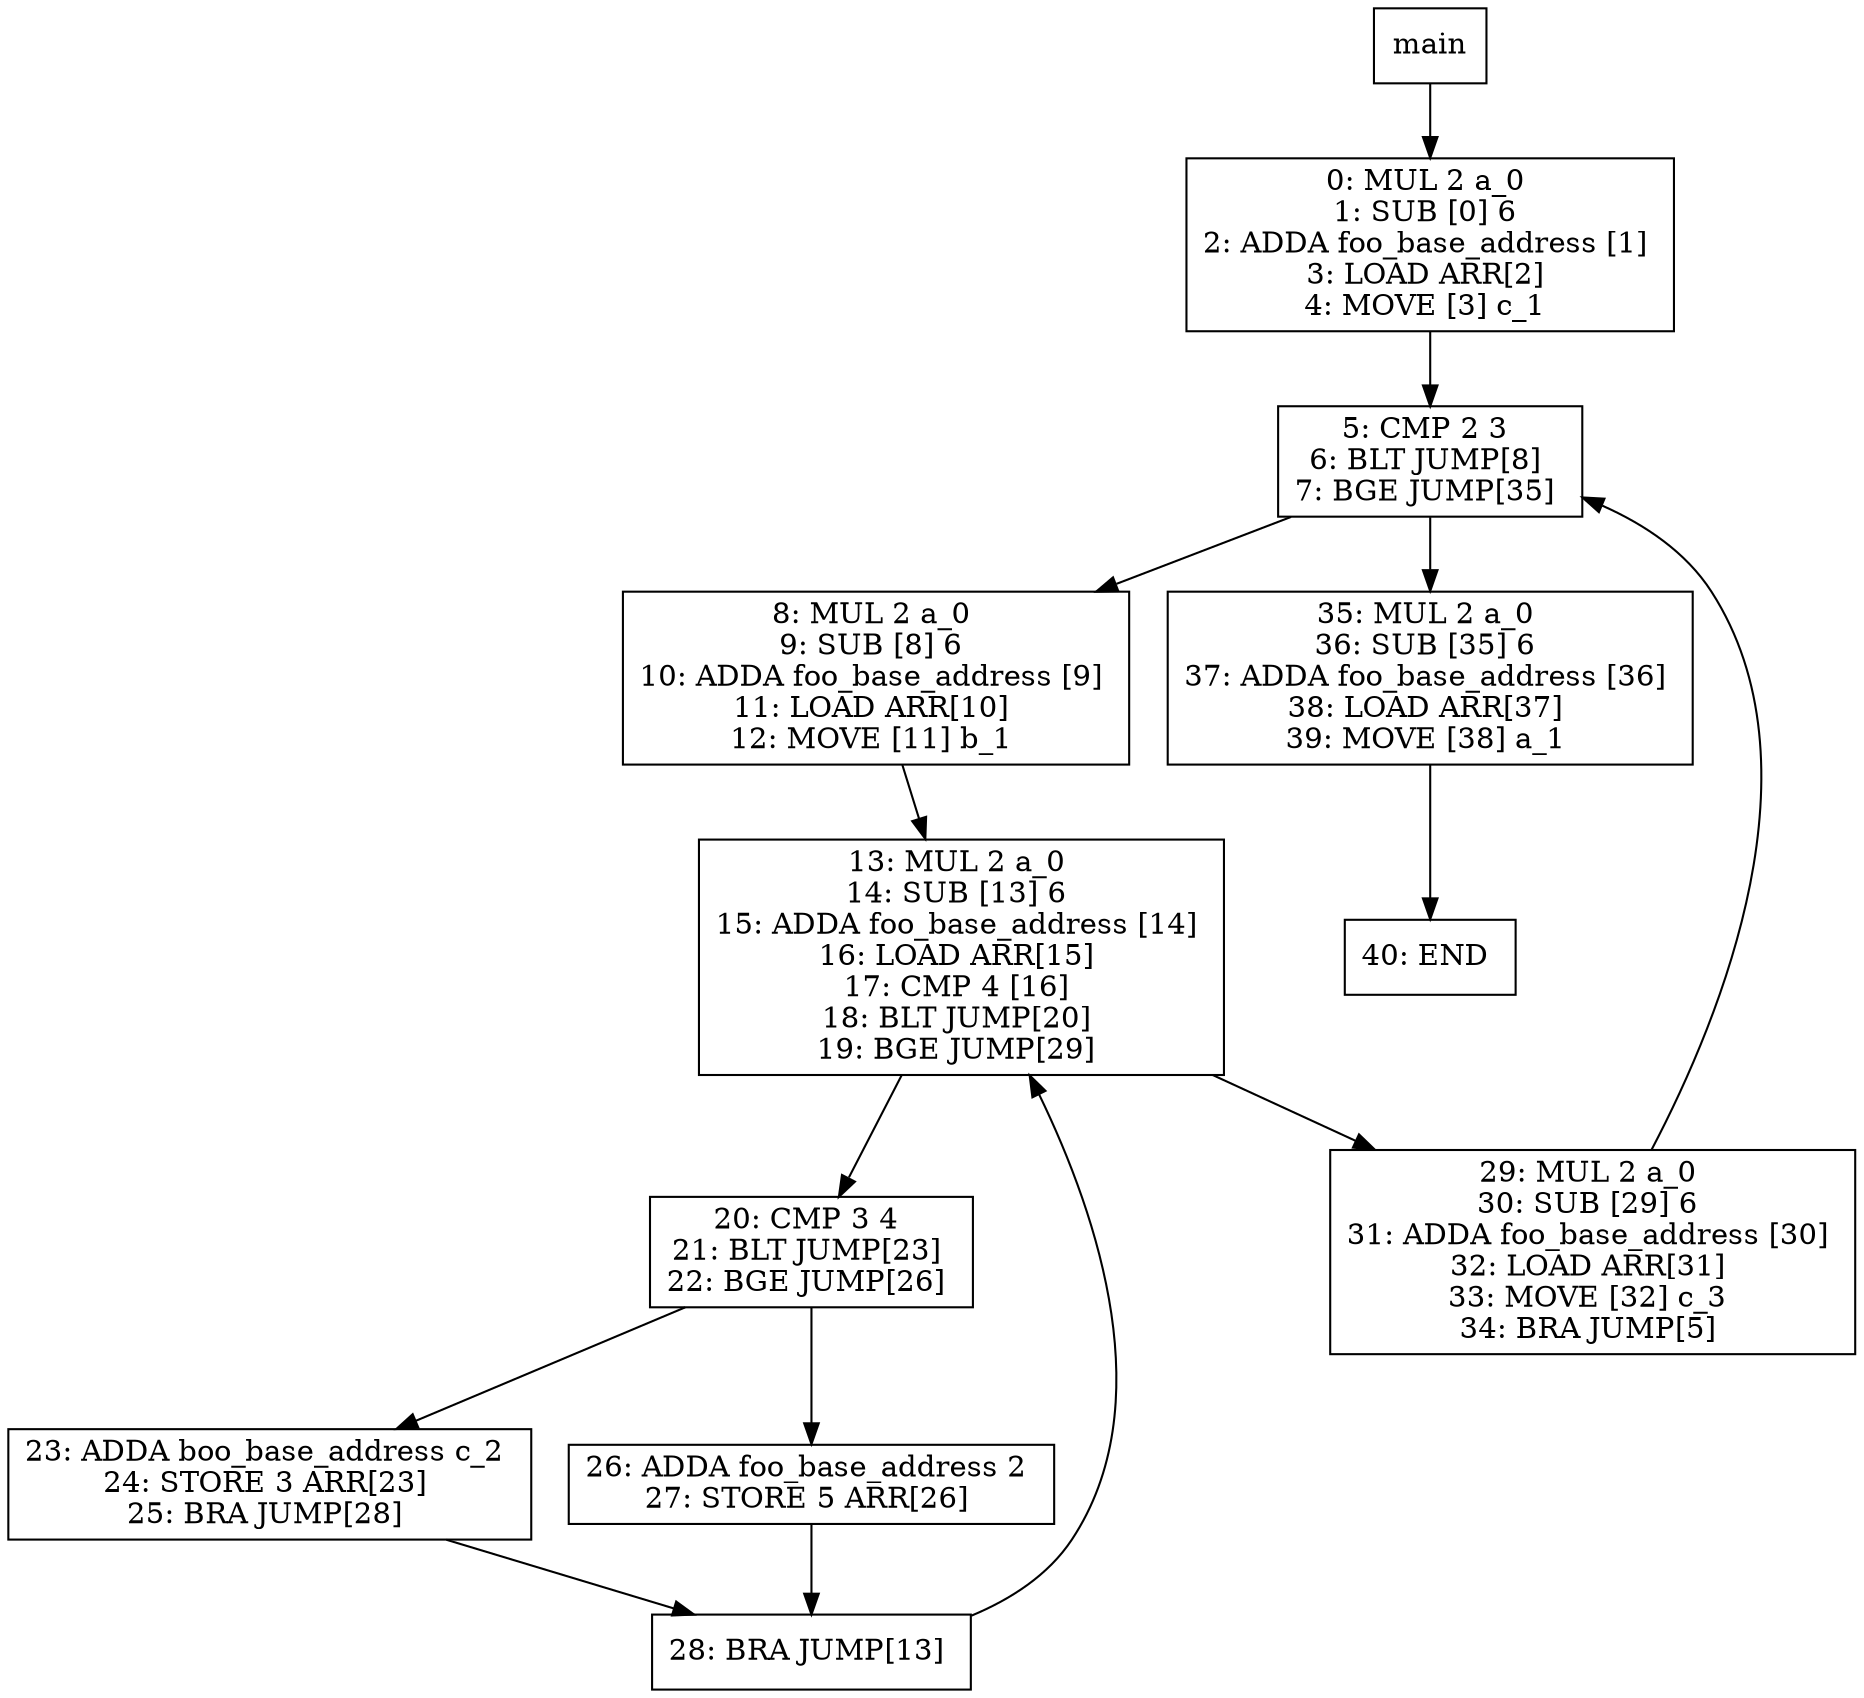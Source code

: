 digraph test027 {
node [shape=box]
1[label="main"]
1 -> 4
4[label="0: MUL 2 a_0 
1: SUB [0] 6 
2: ADDA foo_base_address [1] 
3: LOAD ARR[2] 
4: MOVE [3] c_1 
"]
4 -> 5
5[label="5: CMP 2 3 
6: BLT JUMP[8] 
7: BGE JUMP[35] 
"]
5 -> 7
7[label="8: MUL 2 a_0 
9: SUB [8] 6 
10: ADDA foo_base_address [9] 
11: LOAD ARR[10] 
12: MOVE [11] b_1 
"]
7 -> 8
8[label="13: MUL 2 a_0 
14: SUB [13] 6 
15: ADDA foo_base_address [14] 
16: LOAD ARR[15] 
17: CMP 4 [16] 
18: BLT JUMP[20] 
19: BGE JUMP[29] 
"]
8 -> 10
10[label="20: CMP 3 4 
21: BLT JUMP[23] 
22: BGE JUMP[26] 
"]
10 -> 12
12[label="23: ADDA boo_base_address c_2 
24: STORE 3 ARR[23] 
25: BRA JUMP[28] 
"]
12 -> 11
11[label="28: BRA JUMP[13] 
"]
11 -> 8
10 -> 13
13[label="26: ADDA foo_base_address 2 
27: STORE 5 ARR[26] 
"]
13 -> 11
8 -> 9
9[label="29: MUL 2 a_0 
30: SUB [29] 6 
31: ADDA foo_base_address [30] 
32: LOAD ARR[31] 
33: MOVE [32] c_3 
34: BRA JUMP[5] 
"]
9 -> 5
5 -> 6
6[label="35: MUL 2 a_0 
36: SUB [35] 6 
37: ADDA foo_base_address [36] 
38: LOAD ARR[37] 
39: MOVE [38] a_1 
"]
6 -> 16
16[label="40: END 
"]
}
